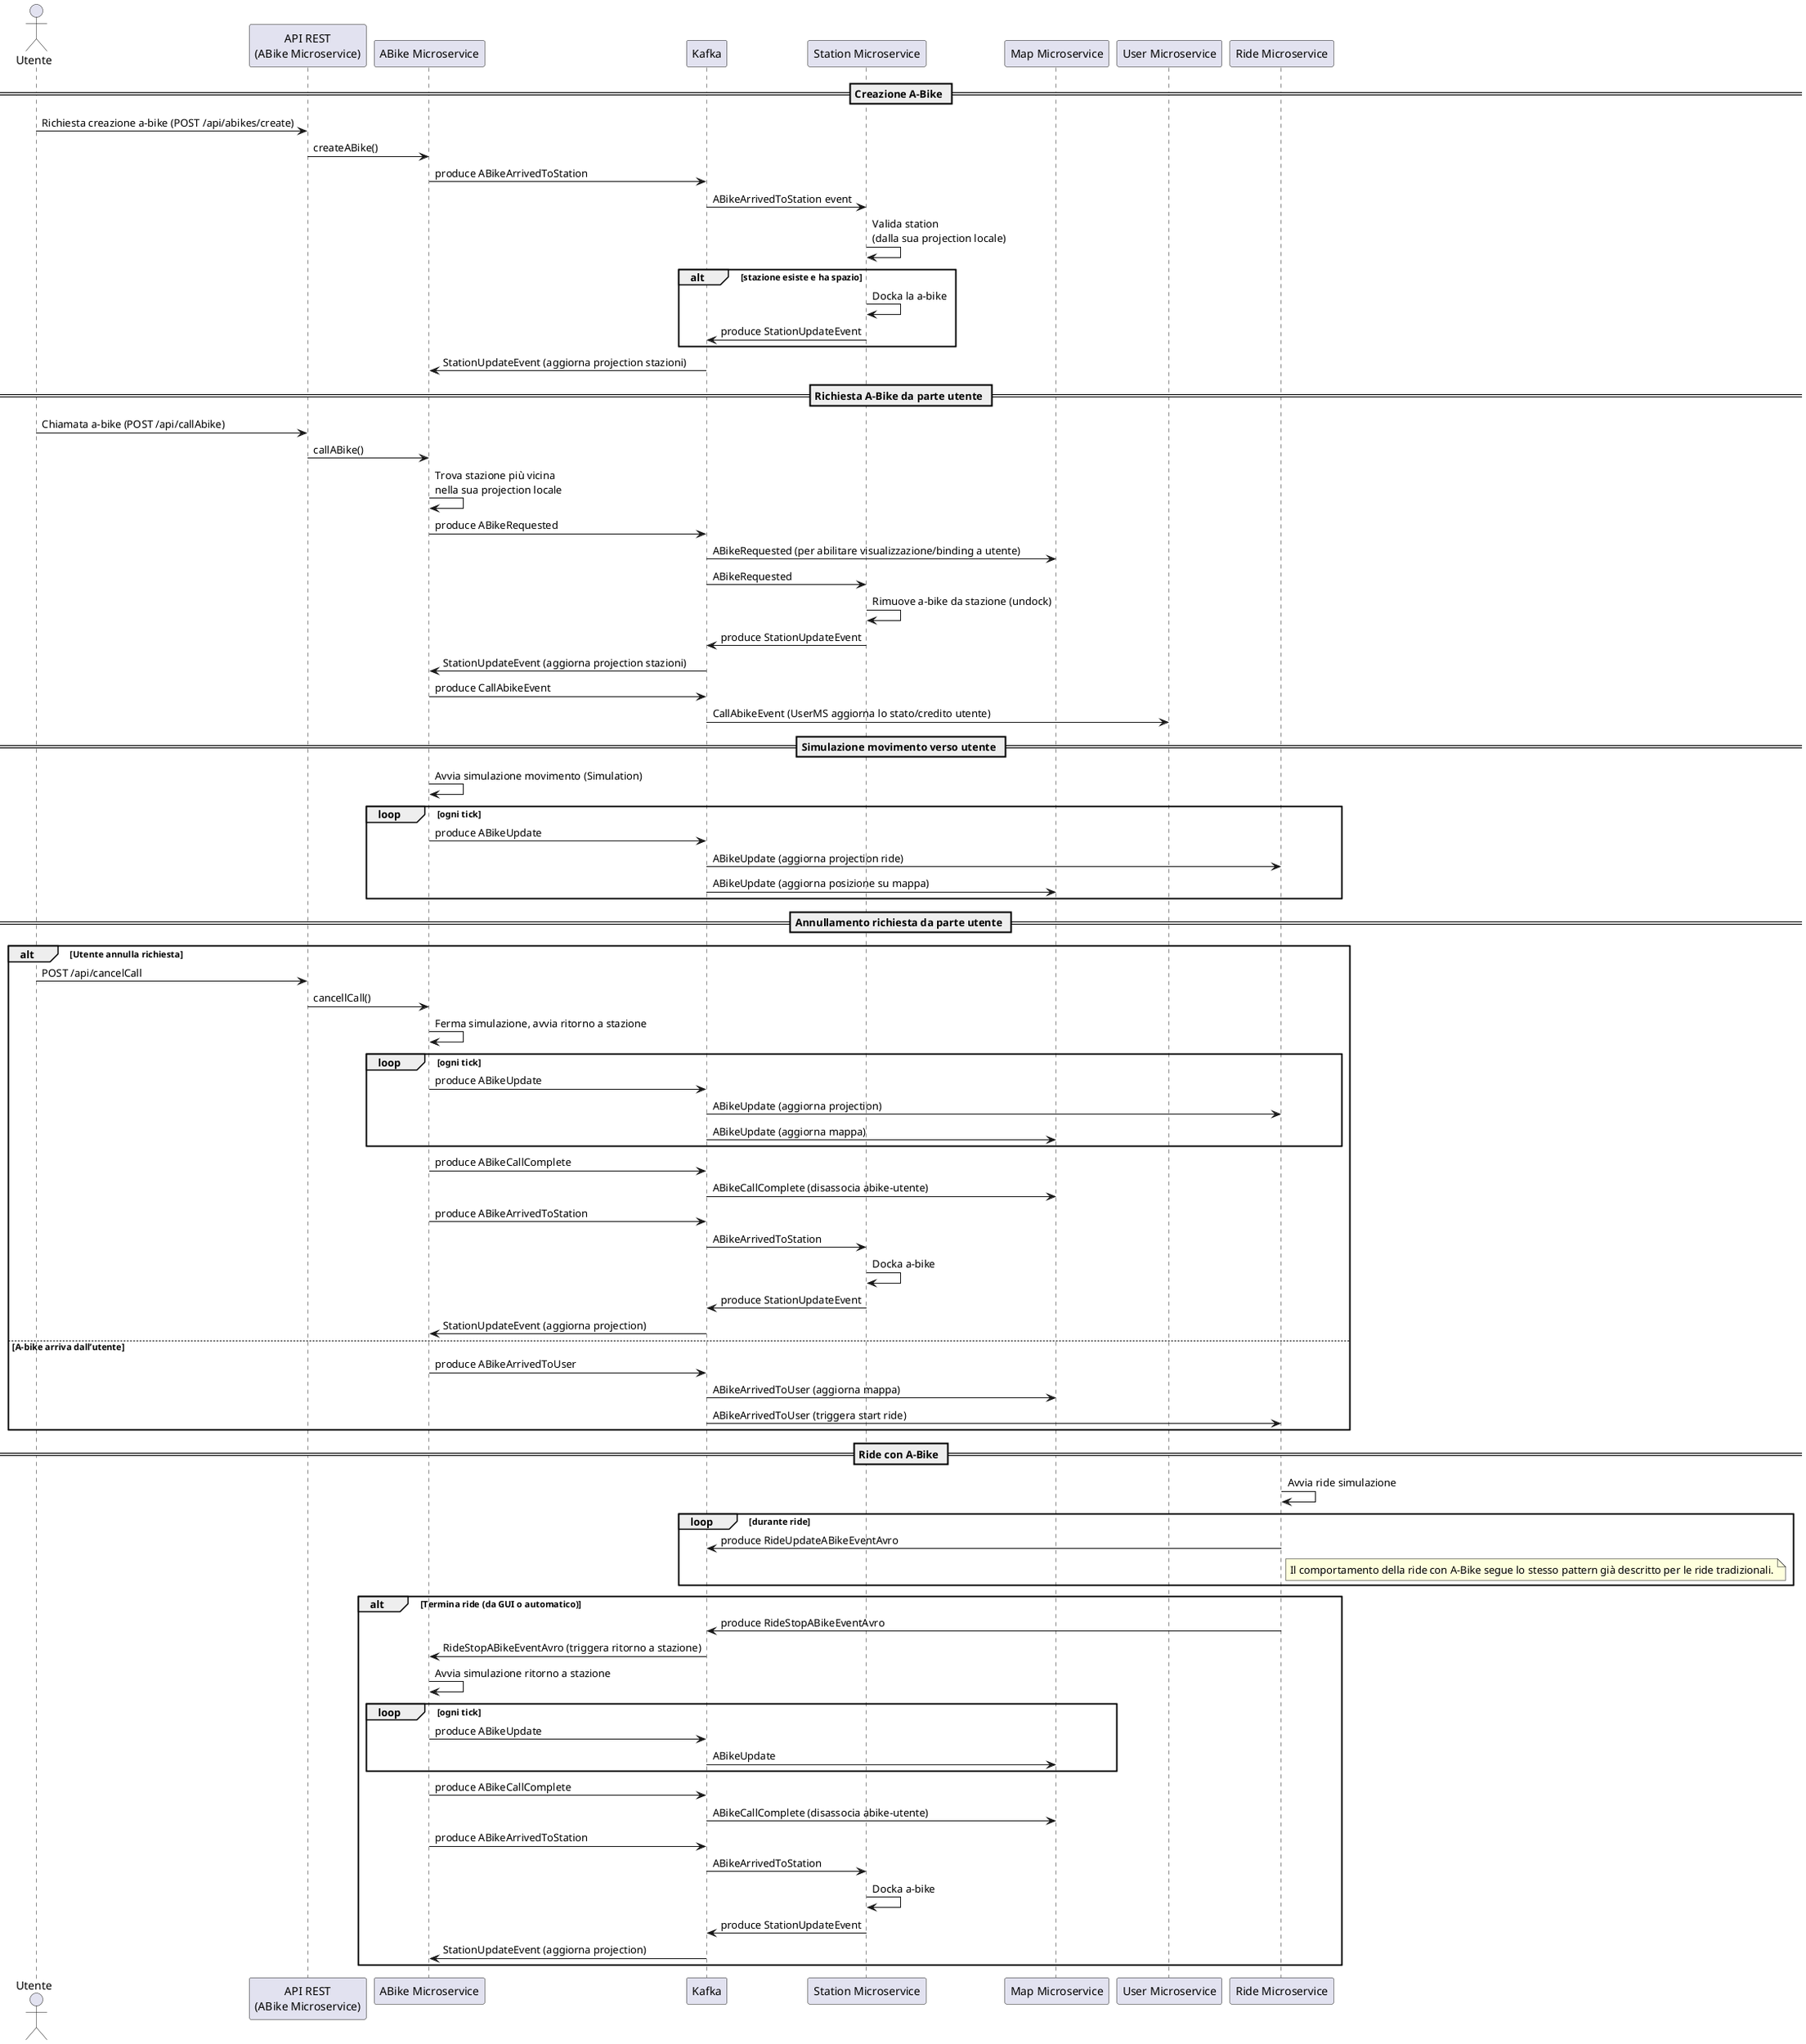 @startuml
actor Utente

participant "API REST\n(ABike Microservice)" as ABikeAPI
participant "ABike Microservice" as ABikeMS
participant "Kafka" as Kafka
participant "Station Microservice" as StationMS
participant "Map Microservice" as MapMS
participant "User Microservice" as UserMS
participant "Ride Microservice" as RideMS

== Creazione A-Bike ==

Utente -> ABikeAPI : Richiesta creazione a-bike (POST /api/abikes/create)
ABikeAPI -> ABikeMS : createABike()
ABikeMS -> Kafka : produce ABikeArrivedToStation
Kafka -> StationMS : ABikeArrivedToStation event

StationMS -> StationMS : Valida station\n(dalla sua projection locale)
alt stazione esiste e ha spazio
    StationMS -> StationMS : Docka la a-bike
    StationMS -> Kafka : produce StationUpdateEvent
end

Kafka -> ABikeMS : StationUpdateEvent (aggiorna projection stazioni)

== Richiesta A-Bike da parte utente ==

Utente -> ABikeAPI : Chiamata a-bike (POST /api/callAbike)
ABikeAPI -> ABikeMS : callABike()
ABikeMS -> ABikeMS : Trova stazione più vicina\nnella sua projection locale
ABikeMS -> Kafka : produce ABikeRequested
Kafka -> MapMS : ABikeRequested (per abilitare visualizzazione/binding a utente)
Kafka -> StationMS : ABikeRequested

StationMS -> StationMS : Rimuove a-bike da stazione (undock)
StationMS -> Kafka : produce StationUpdateEvent

Kafka -> ABikeMS : StationUpdateEvent (aggiorna projection stazioni)

ABikeMS -> Kafka : produce CallAbikeEvent
Kafka -> UserMS : CallAbikeEvent (UserMS aggiorna lo stato/credito utente)

== Simulazione movimento verso utente ==

ABikeMS -> ABikeMS : Avvia simulazione movimento (Simulation)
loop ogni tick
    ABikeMS -> Kafka : produce ABikeUpdate
    Kafka -> RideMS : ABikeUpdate (aggiorna projection ride)
    Kafka -> MapMS : ABikeUpdate (aggiorna posizione su mappa)
end

== Annullamento richiesta da parte utente ==

alt Utente annulla richiesta
    Utente -> ABikeAPI : POST /api/cancelCall
    ABikeAPI -> ABikeMS : cancellCall()
    ABikeMS -> ABikeMS : Ferma simulazione, avvia ritorno a stazione
    loop ogni tick
        ABikeMS -> Kafka : produce ABikeUpdate
        Kafka -> RideMS : ABikeUpdate (aggiorna projection)
        Kafka -> MapMS : ABikeUpdate (aggiorna mappa)
    end
    ABikeMS -> Kafka : produce ABikeCallComplete
    Kafka -> MapMS : ABikeCallComplete (disassocia abike-utente)
    ABikeMS -> Kafka : produce ABikeArrivedToStation
    Kafka -> StationMS : ABikeArrivedToStation
    StationMS -> StationMS : Docka a-bike
    StationMS -> Kafka : produce StationUpdateEvent
    Kafka -> ABikeMS : StationUpdateEvent (aggiorna projection)
else A-bike arriva dall’utente
    ABikeMS -> Kafka : produce ABikeArrivedToUser
    Kafka -> MapMS : ABikeArrivedToUser (aggiorna mappa)
    Kafka -> RideMS : ABikeArrivedToUser (triggera start ride)
end

== Ride con A-Bike ==

RideMS -> RideMS : Avvia ride simulazione
loop durante ride
    RideMS -> Kafka : produce RideUpdateABikeEventAvro
    note right of RideMS
Il comportamento della ride con A-Bike segue lo stesso pattern già descritto per le ride tradizionali.
end note
end

alt Termina ride (da GUI o automatico)
    RideMS -> Kafka : produce RideStopABikeEventAvro
    Kafka -> ABikeMS : RideStopABikeEventAvro (triggera ritorno a stazione)
    ABikeMS -> ABikeMS : Avvia simulazione ritorno a stazione
    loop ogni tick
        ABikeMS -> Kafka : produce ABikeUpdate
        Kafka -> MapMS : ABikeUpdate
    end
    ABikeMS -> Kafka : produce ABikeCallComplete
    Kafka -> MapMS : ABikeCallComplete (disassocia abike-utente)
    ABikeMS -> Kafka : produce ABikeArrivedToStation
    Kafka -> StationMS : ABikeArrivedToStation
    StationMS -> StationMS : Docka a-bike
    StationMS -> Kafka : produce StationUpdateEvent
    Kafka -> ABikeMS : StationUpdateEvent (aggiorna projection)
end
@enduml